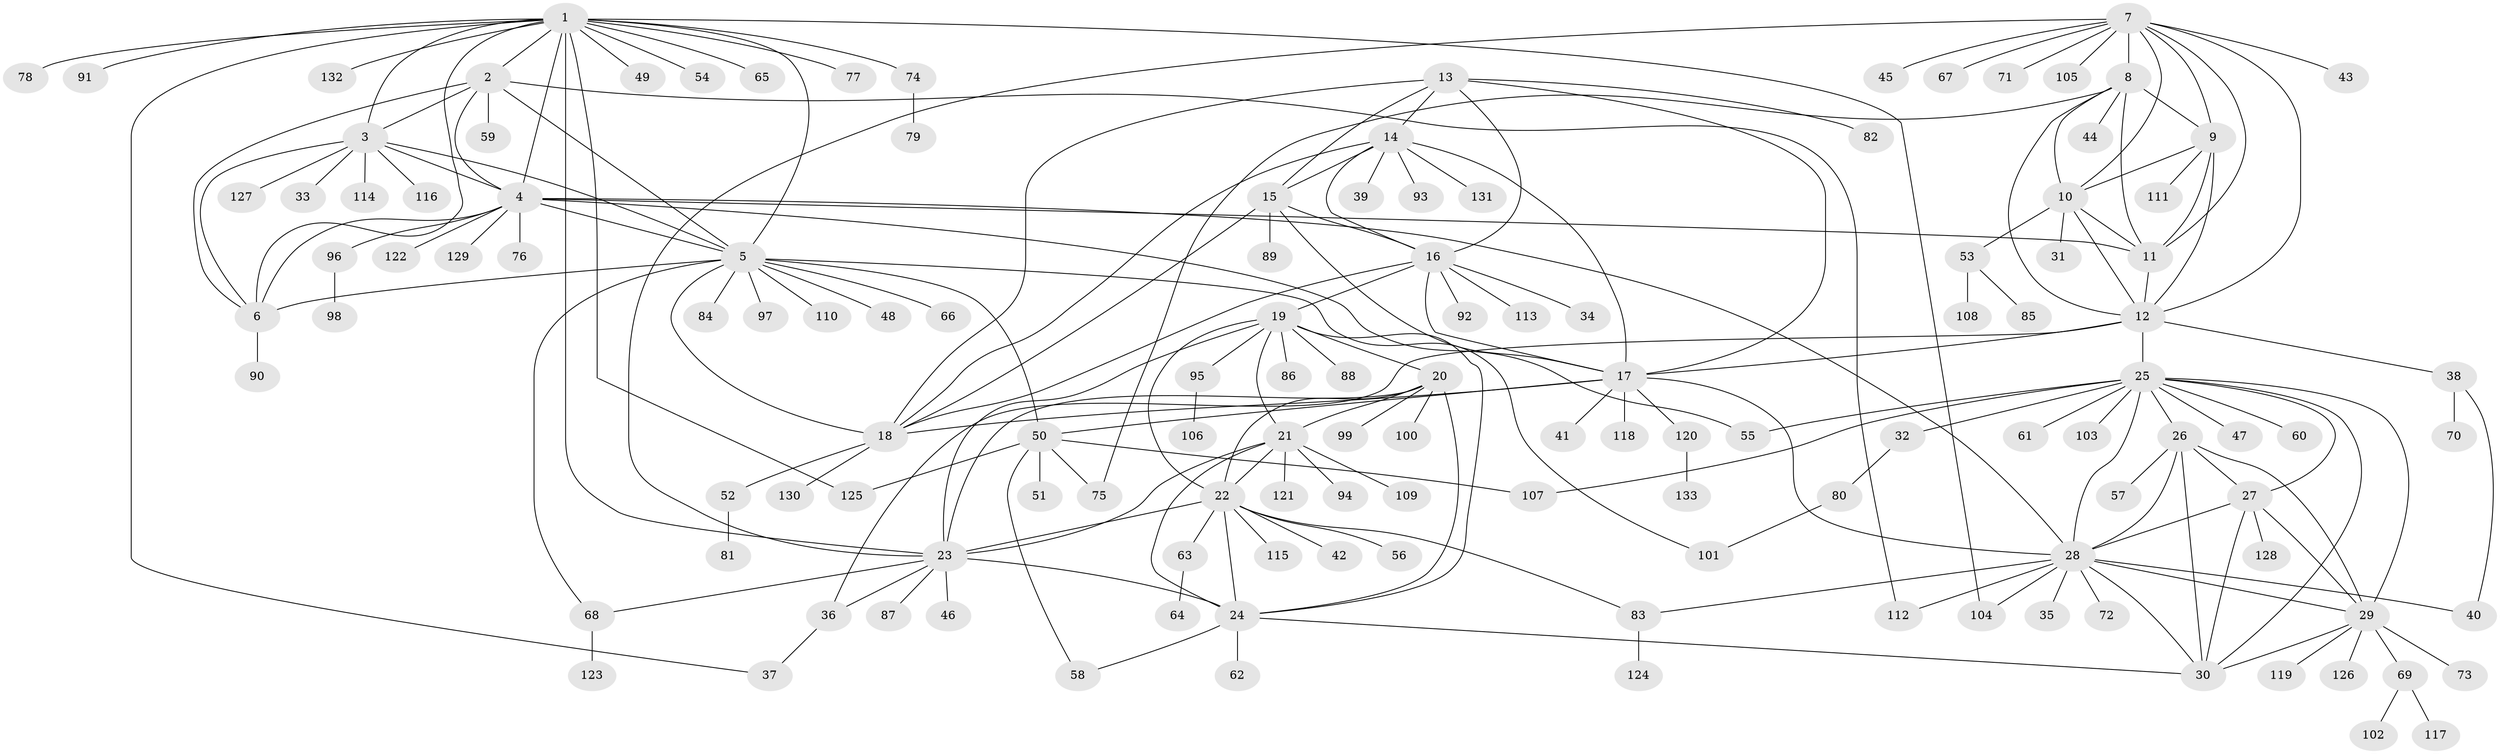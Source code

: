 // Generated by graph-tools (version 1.1) at 2025/50/03/09/25 03:50:27]
// undirected, 133 vertices, 202 edges
graph export_dot {
graph [start="1"]
  node [color=gray90,style=filled];
  1;
  2;
  3;
  4;
  5;
  6;
  7;
  8;
  9;
  10;
  11;
  12;
  13;
  14;
  15;
  16;
  17;
  18;
  19;
  20;
  21;
  22;
  23;
  24;
  25;
  26;
  27;
  28;
  29;
  30;
  31;
  32;
  33;
  34;
  35;
  36;
  37;
  38;
  39;
  40;
  41;
  42;
  43;
  44;
  45;
  46;
  47;
  48;
  49;
  50;
  51;
  52;
  53;
  54;
  55;
  56;
  57;
  58;
  59;
  60;
  61;
  62;
  63;
  64;
  65;
  66;
  67;
  68;
  69;
  70;
  71;
  72;
  73;
  74;
  75;
  76;
  77;
  78;
  79;
  80;
  81;
  82;
  83;
  84;
  85;
  86;
  87;
  88;
  89;
  90;
  91;
  92;
  93;
  94;
  95;
  96;
  97;
  98;
  99;
  100;
  101;
  102;
  103;
  104;
  105;
  106;
  107;
  108;
  109;
  110;
  111;
  112;
  113;
  114;
  115;
  116;
  117;
  118;
  119;
  120;
  121;
  122;
  123;
  124;
  125;
  126;
  127;
  128;
  129;
  130;
  131;
  132;
  133;
  1 -- 2;
  1 -- 3;
  1 -- 4;
  1 -- 5;
  1 -- 6;
  1 -- 23;
  1 -- 37;
  1 -- 49;
  1 -- 54;
  1 -- 65;
  1 -- 74;
  1 -- 77;
  1 -- 78;
  1 -- 91;
  1 -- 104;
  1 -- 125;
  1 -- 132;
  2 -- 3;
  2 -- 4;
  2 -- 5;
  2 -- 6;
  2 -- 59;
  2 -- 112;
  3 -- 4;
  3 -- 5;
  3 -- 6;
  3 -- 33;
  3 -- 114;
  3 -- 116;
  3 -- 127;
  4 -- 5;
  4 -- 6;
  4 -- 11;
  4 -- 28;
  4 -- 55;
  4 -- 76;
  4 -- 96;
  4 -- 122;
  4 -- 129;
  5 -- 6;
  5 -- 18;
  5 -- 48;
  5 -- 50;
  5 -- 66;
  5 -- 68;
  5 -- 84;
  5 -- 97;
  5 -- 101;
  5 -- 110;
  6 -- 90;
  7 -- 8;
  7 -- 9;
  7 -- 10;
  7 -- 11;
  7 -- 12;
  7 -- 23;
  7 -- 43;
  7 -- 45;
  7 -- 67;
  7 -- 71;
  7 -- 105;
  8 -- 9;
  8 -- 10;
  8 -- 11;
  8 -- 12;
  8 -- 44;
  8 -- 75;
  9 -- 10;
  9 -- 11;
  9 -- 12;
  9 -- 111;
  10 -- 11;
  10 -- 12;
  10 -- 31;
  10 -- 53;
  11 -- 12;
  12 -- 17;
  12 -- 25;
  12 -- 36;
  12 -- 38;
  13 -- 14;
  13 -- 15;
  13 -- 16;
  13 -- 17;
  13 -- 18;
  13 -- 82;
  14 -- 15;
  14 -- 16;
  14 -- 17;
  14 -- 18;
  14 -- 39;
  14 -- 93;
  14 -- 131;
  15 -- 16;
  15 -- 17;
  15 -- 18;
  15 -- 89;
  16 -- 17;
  16 -- 18;
  16 -- 19;
  16 -- 34;
  16 -- 92;
  16 -- 113;
  17 -- 18;
  17 -- 28;
  17 -- 41;
  17 -- 50;
  17 -- 118;
  17 -- 120;
  18 -- 52;
  18 -- 130;
  19 -- 20;
  19 -- 21;
  19 -- 22;
  19 -- 23;
  19 -- 24;
  19 -- 86;
  19 -- 88;
  19 -- 95;
  20 -- 21;
  20 -- 22;
  20 -- 23;
  20 -- 24;
  20 -- 99;
  20 -- 100;
  21 -- 22;
  21 -- 23;
  21 -- 24;
  21 -- 94;
  21 -- 109;
  21 -- 121;
  22 -- 23;
  22 -- 24;
  22 -- 42;
  22 -- 56;
  22 -- 63;
  22 -- 83;
  22 -- 115;
  23 -- 24;
  23 -- 36;
  23 -- 46;
  23 -- 68;
  23 -- 87;
  24 -- 30;
  24 -- 58;
  24 -- 62;
  25 -- 26;
  25 -- 27;
  25 -- 28;
  25 -- 29;
  25 -- 30;
  25 -- 32;
  25 -- 47;
  25 -- 55;
  25 -- 60;
  25 -- 61;
  25 -- 103;
  25 -- 107;
  26 -- 27;
  26 -- 28;
  26 -- 29;
  26 -- 30;
  26 -- 57;
  27 -- 28;
  27 -- 29;
  27 -- 30;
  27 -- 128;
  28 -- 29;
  28 -- 30;
  28 -- 35;
  28 -- 40;
  28 -- 72;
  28 -- 83;
  28 -- 104;
  28 -- 112;
  29 -- 30;
  29 -- 69;
  29 -- 73;
  29 -- 119;
  29 -- 126;
  32 -- 80;
  36 -- 37;
  38 -- 40;
  38 -- 70;
  50 -- 51;
  50 -- 58;
  50 -- 75;
  50 -- 107;
  50 -- 125;
  52 -- 81;
  53 -- 85;
  53 -- 108;
  63 -- 64;
  68 -- 123;
  69 -- 102;
  69 -- 117;
  74 -- 79;
  80 -- 101;
  83 -- 124;
  95 -- 106;
  96 -- 98;
  120 -- 133;
}
